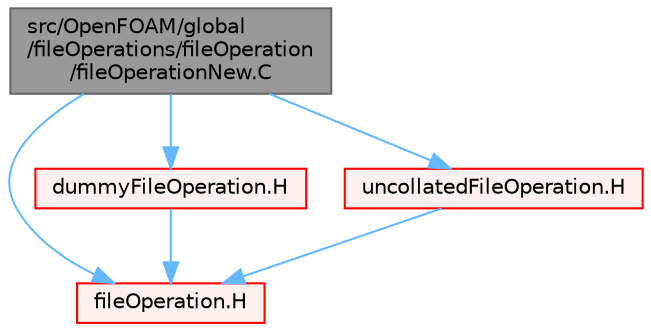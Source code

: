 digraph "src/OpenFOAM/global/fileOperations/fileOperation/fileOperationNew.C"
{
 // LATEX_PDF_SIZE
  bgcolor="transparent";
  edge [fontname=Helvetica,fontsize=10,labelfontname=Helvetica,labelfontsize=10];
  node [fontname=Helvetica,fontsize=10,shape=box,height=0.2,width=0.4];
  Node1 [id="Node000001",label="src/OpenFOAM/global\l/fileOperations/fileOperation\l/fileOperationNew.C",height=0.2,width=0.4,color="gray40", fillcolor="grey60", style="filled", fontcolor="black",tooltip=" "];
  Node1 -> Node2 [id="edge1_Node000001_Node000002",color="steelblue1",style="solid",tooltip=" "];
  Node2 [id="Node000002",label="fileOperation.H",height=0.2,width=0.4,color="red", fillcolor="#FFF0F0", style="filled",URL="$fileOperation_8H.html",tooltip=" "];
  Node1 -> Node157 [id="edge2_Node000001_Node000157",color="steelblue1",style="solid",tooltip=" "];
  Node157 [id="Node000157",label="dummyFileOperation.H",height=0.2,width=0.4,color="red", fillcolor="#FFF0F0", style="filled",URL="$dummyFileOperation_8H.html",tooltip=" "];
  Node157 -> Node2 [id="edge3_Node000157_Node000002",color="steelblue1",style="solid",tooltip=" "];
  Node1 -> Node160 [id="edge4_Node000001_Node000160",color="steelblue1",style="solid",tooltip=" "];
  Node160 [id="Node000160",label="uncollatedFileOperation.H",height=0.2,width=0.4,color="red", fillcolor="#FFF0F0", style="filled",URL="$uncollatedFileOperation_8H.html",tooltip=" "];
  Node160 -> Node2 [id="edge5_Node000160_Node000002",color="steelblue1",style="solid",tooltip=" "];
}
